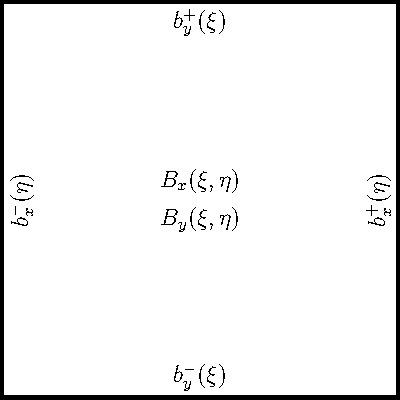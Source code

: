 size(200,0);

pen pc = linewidth(2);

pair x1 = (0.0,0.0);
pair x2 = (1.0,0.0);
pair x3 = (1.0,1.0);
pair x4 = (0.0,1.0);
draw(x1--x2--x3--x4--cycle,pc);

label(rotate(90)*"$b_x^+(\eta)$",(1,0.5),W);
label(rotate(90)*"$b_x^-(\eta)$",(0,0.5),E);
label("$b_y^-(\xi)$",(0.5,0),N);
label("$b_y^+(\xi)$",(0.5,1),S);

label("$B_x(\xi,\eta)$",(0.5,0.5),N);
label("$B_y(\xi,\eta)$",(0.5,0.5),S);
